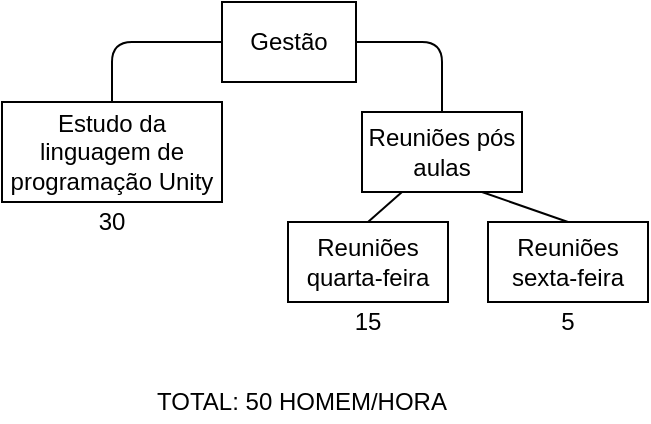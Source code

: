 <mxfile version="10.6.3" type="device"><diagram id="Iah0HpWw1g8el-Rk2n9y" name="Page-1"><mxGraphModel dx="1099" dy="528" grid="1" gridSize="10" guides="1" tooltips="1" connect="1" arrows="1" fold="1" page="1" pageScale="1" pageWidth="827" pageHeight="1169" math="0" shadow="0"><root><mxCell id="0"/><mxCell id="1" parent="0"/><mxCell id="ZLtaYxq6Ww_X7xcen7TN-2" value="Gestão" style="rounded=0;whiteSpace=wrap;html=1;" vertex="1" parent="1"><mxGeometry x="380" y="40" width="67" height="40" as="geometry"/></mxCell><mxCell id="ZLtaYxq6Ww_X7xcen7TN-3" value="Reuniões pós aulas" style="rounded=0;whiteSpace=wrap;html=1;" vertex="1" parent="1"><mxGeometry x="450" y="95" width="80" height="40" as="geometry"/></mxCell><mxCell id="ZLtaYxq6Ww_X7xcen7TN-4" value="Estudo da linguagem de programação Unity" style="rounded=0;whiteSpace=wrap;html=1;" vertex="1" parent="1"><mxGeometry x="270" y="90" width="110" height="50" as="geometry"/></mxCell><mxCell id="ZLtaYxq6Ww_X7xcen7TN-5" value="Reuniões quarta-feira" style="rounded=0;whiteSpace=wrap;html=1;" vertex="1" parent="1"><mxGeometry x="413" y="150" width="80" height="40" as="geometry"/></mxCell><mxCell id="ZLtaYxq6Ww_X7xcen7TN-6" value="Reuniões sexta-feira" style="rounded=0;whiteSpace=wrap;html=1;" vertex="1" parent="1"><mxGeometry x="513" y="150" width="80" height="40" as="geometry"/></mxCell><mxCell id="ZLtaYxq6Ww_X7xcen7TN-7" value="" style="endArrow=none;html=1;entryX=0;entryY=0.5;entryDx=0;entryDy=0;exitX=0.5;exitY=0;exitDx=0;exitDy=0;" edge="1" parent="1" source="ZLtaYxq6Ww_X7xcen7TN-4" target="ZLtaYxq6Ww_X7xcen7TN-2"><mxGeometry width="50" height="50" relative="1" as="geometry"><mxPoint x="200" y="290" as="sourcePoint"/><mxPoint x="250" y="240" as="targetPoint"/><Array as="points"><mxPoint x="325" y="60"/></Array></mxGeometry></mxCell><mxCell id="ZLtaYxq6Ww_X7xcen7TN-8" value="" style="endArrow=none;html=1;entryX=1;entryY=0.5;entryDx=0;entryDy=0;exitX=0.5;exitY=0;exitDx=0;exitDy=0;" edge="1" parent="1" source="ZLtaYxq6Ww_X7xcen7TN-3" target="ZLtaYxq6Ww_X7xcen7TN-2"><mxGeometry width="50" height="50" relative="1" as="geometry"><mxPoint x="265" y="100" as="sourcePoint"/><mxPoint x="390" y="70" as="targetPoint"/><Array as="points"><mxPoint x="490" y="60"/></Array></mxGeometry></mxCell><mxCell id="ZLtaYxq6Ww_X7xcen7TN-9" value="" style="endArrow=none;html=1;entryX=0.5;entryY=0;entryDx=0;entryDy=0;exitX=0.25;exitY=1;exitDx=0;exitDy=0;" edge="1" parent="1" source="ZLtaYxq6Ww_X7xcen7TN-3" target="ZLtaYxq6Ww_X7xcen7TN-5"><mxGeometry width="50" height="50" relative="1" as="geometry"><mxPoint x="590" y="105" as="sourcePoint"/><mxPoint x="457" y="70" as="targetPoint"/><Array as="points"/></mxGeometry></mxCell><mxCell id="ZLtaYxq6Ww_X7xcen7TN-10" value="" style="endArrow=none;html=1;entryX=0.5;entryY=0;entryDx=0;entryDy=0;exitX=0.75;exitY=1;exitDx=0;exitDy=0;" edge="1" parent="1" source="ZLtaYxq6Ww_X7xcen7TN-3" target="ZLtaYxq6Ww_X7xcen7TN-6"><mxGeometry width="50" height="50" relative="1" as="geometry"><mxPoint x="570" y="145" as="sourcePoint"/><mxPoint x="550" y="190" as="targetPoint"/><Array as="points"/></mxGeometry></mxCell><mxCell id="ZLtaYxq6Ww_X7xcen7TN-11" value="30" style="text;html=1;strokeColor=none;fillColor=none;align=center;verticalAlign=middle;whiteSpace=wrap;rounded=0;" vertex="1" parent="1"><mxGeometry x="305" y="140" width="40" height="20" as="geometry"/></mxCell><mxCell id="ZLtaYxq6Ww_X7xcen7TN-12" value="15" style="text;html=1;strokeColor=none;fillColor=none;align=center;verticalAlign=middle;whiteSpace=wrap;rounded=0;" vertex="1" parent="1"><mxGeometry x="433" y="190" width="40" height="20" as="geometry"/></mxCell><mxCell id="ZLtaYxq6Ww_X7xcen7TN-13" value="5" style="text;html=1;strokeColor=none;fillColor=none;align=center;verticalAlign=middle;whiteSpace=wrap;rounded=0;" vertex="1" parent="1"><mxGeometry x="533" y="190" width="40" height="20" as="geometry"/></mxCell><mxCell id="ZLtaYxq6Ww_X7xcen7TN-15" value="TOTAL: 50 HOMEM/HORA" style="text;html=1;strokeColor=none;fillColor=none;align=center;verticalAlign=middle;whiteSpace=wrap;rounded=0;" vertex="1" parent="1"><mxGeometry x="270" y="230" width="300" height="20" as="geometry"/></mxCell></root></mxGraphModel></diagram></mxfile>